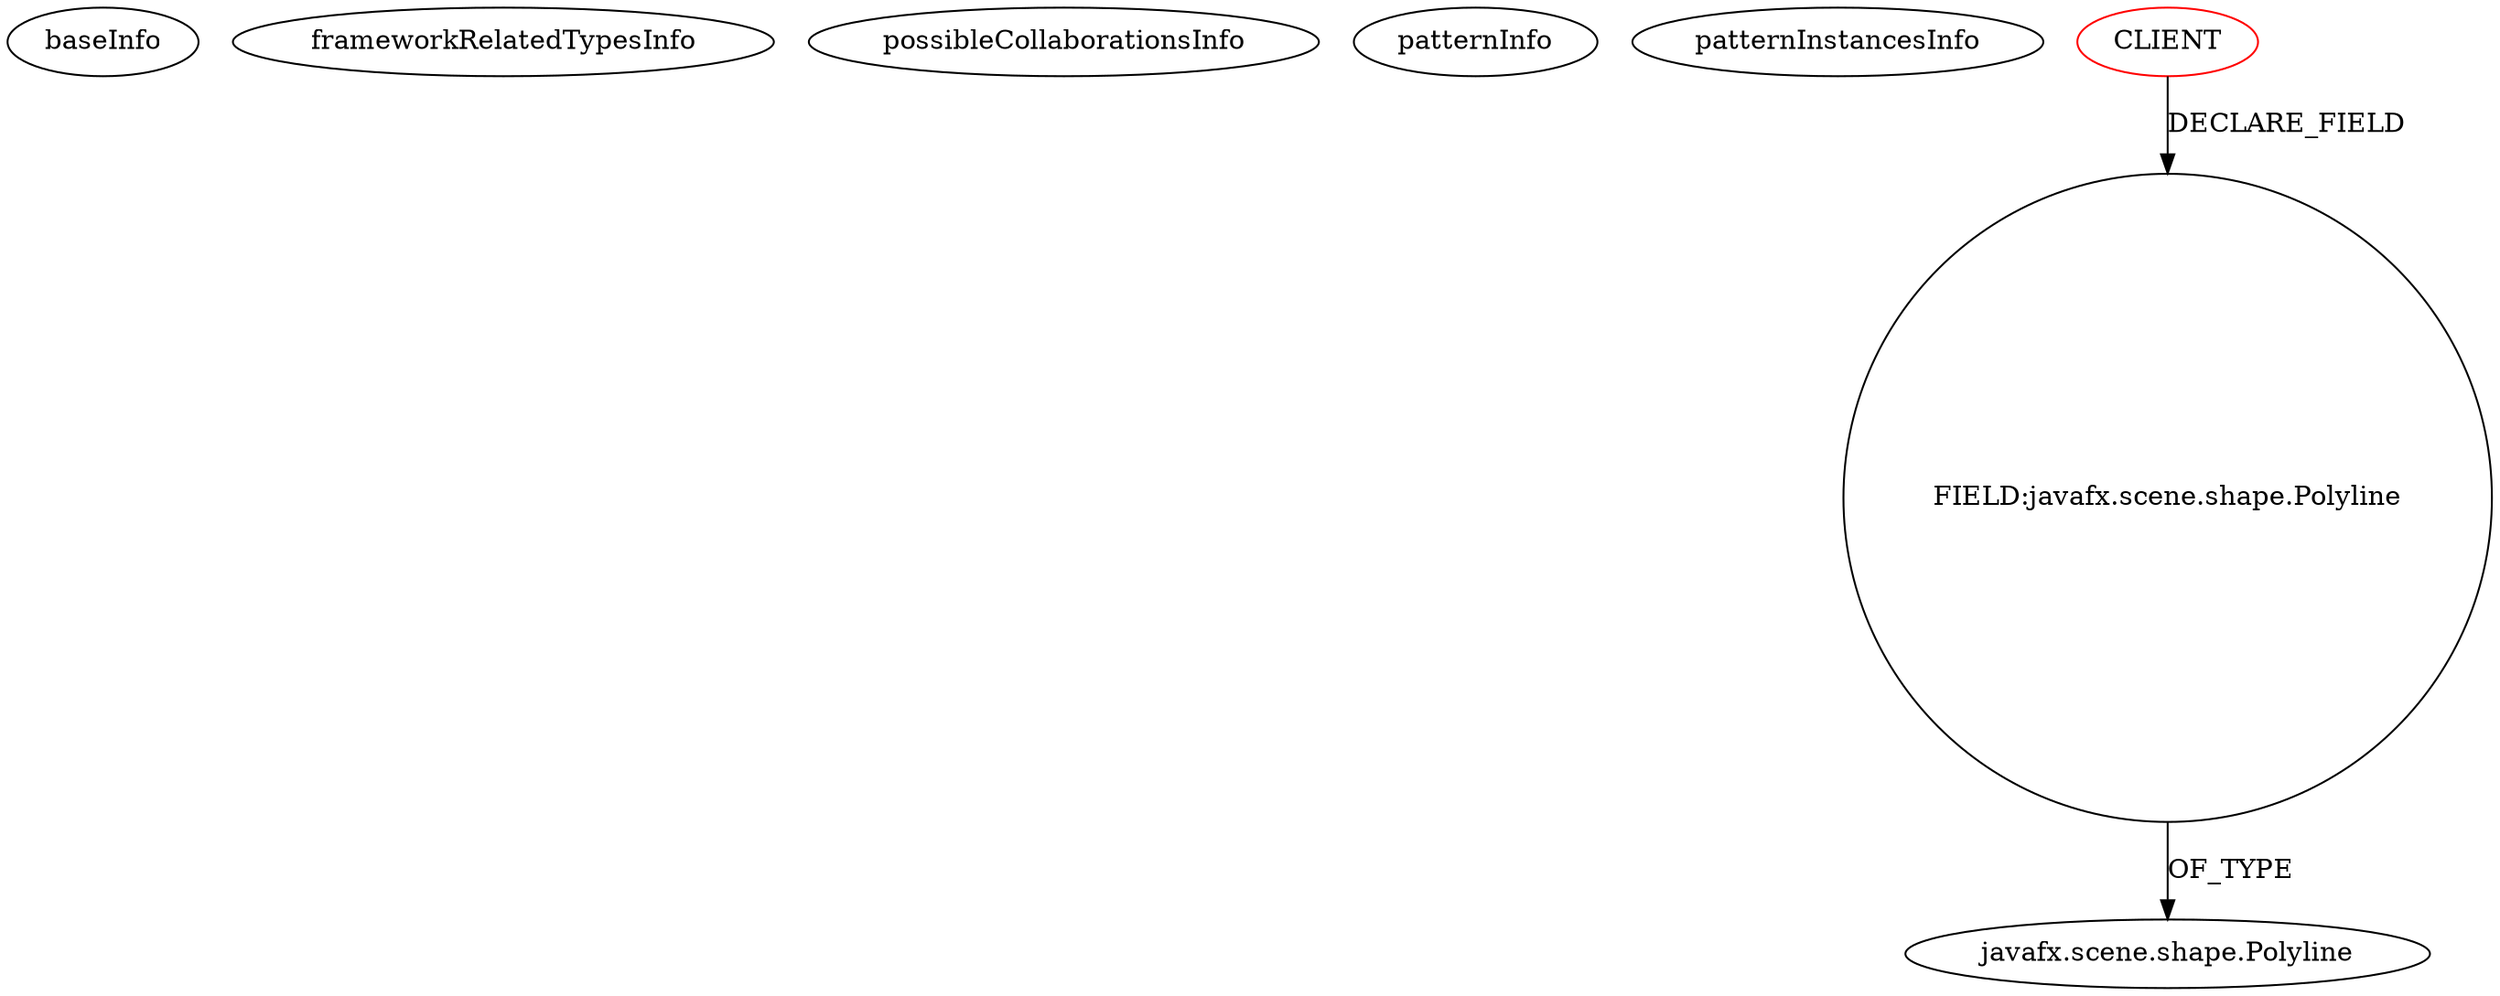 digraph {
baseInfo[graphId=4581,category="pattern",isAnonymous=false,possibleRelation=false]
frameworkRelatedTypesInfo[]
possibleCollaborationsInfo[]
patternInfo[frequency=2.0,patternRootClient=0]
patternInstancesInfo[0="acmi-osm~/acmi-osm/osm-master/src/test/java/View.java~View~1690",1="indysvision-EatWorldEditor~/indysvision-EatWorldEditor/EatWorldEditor-master/src/com/indyvision/eatworld/editor/handlers/BorderHandler1.java~BorderHandler1~3194"]
3[label="javafx.scene.shape.Polyline",vertexType="FRAMEWORK_CLASS_TYPE",isFrameworkType=false]
2[label="FIELD:javafx.scene.shape.Polyline",vertexType="FIELD_DECLARATION",isFrameworkType=false,shape=circle]
0[label="CLIENT",vertexType="ROOT_CLIENT_CLASS_DECLARATION",isFrameworkType=false,color=red]
0->2[label="DECLARE_FIELD"]
2->3[label="OF_TYPE"]
}
